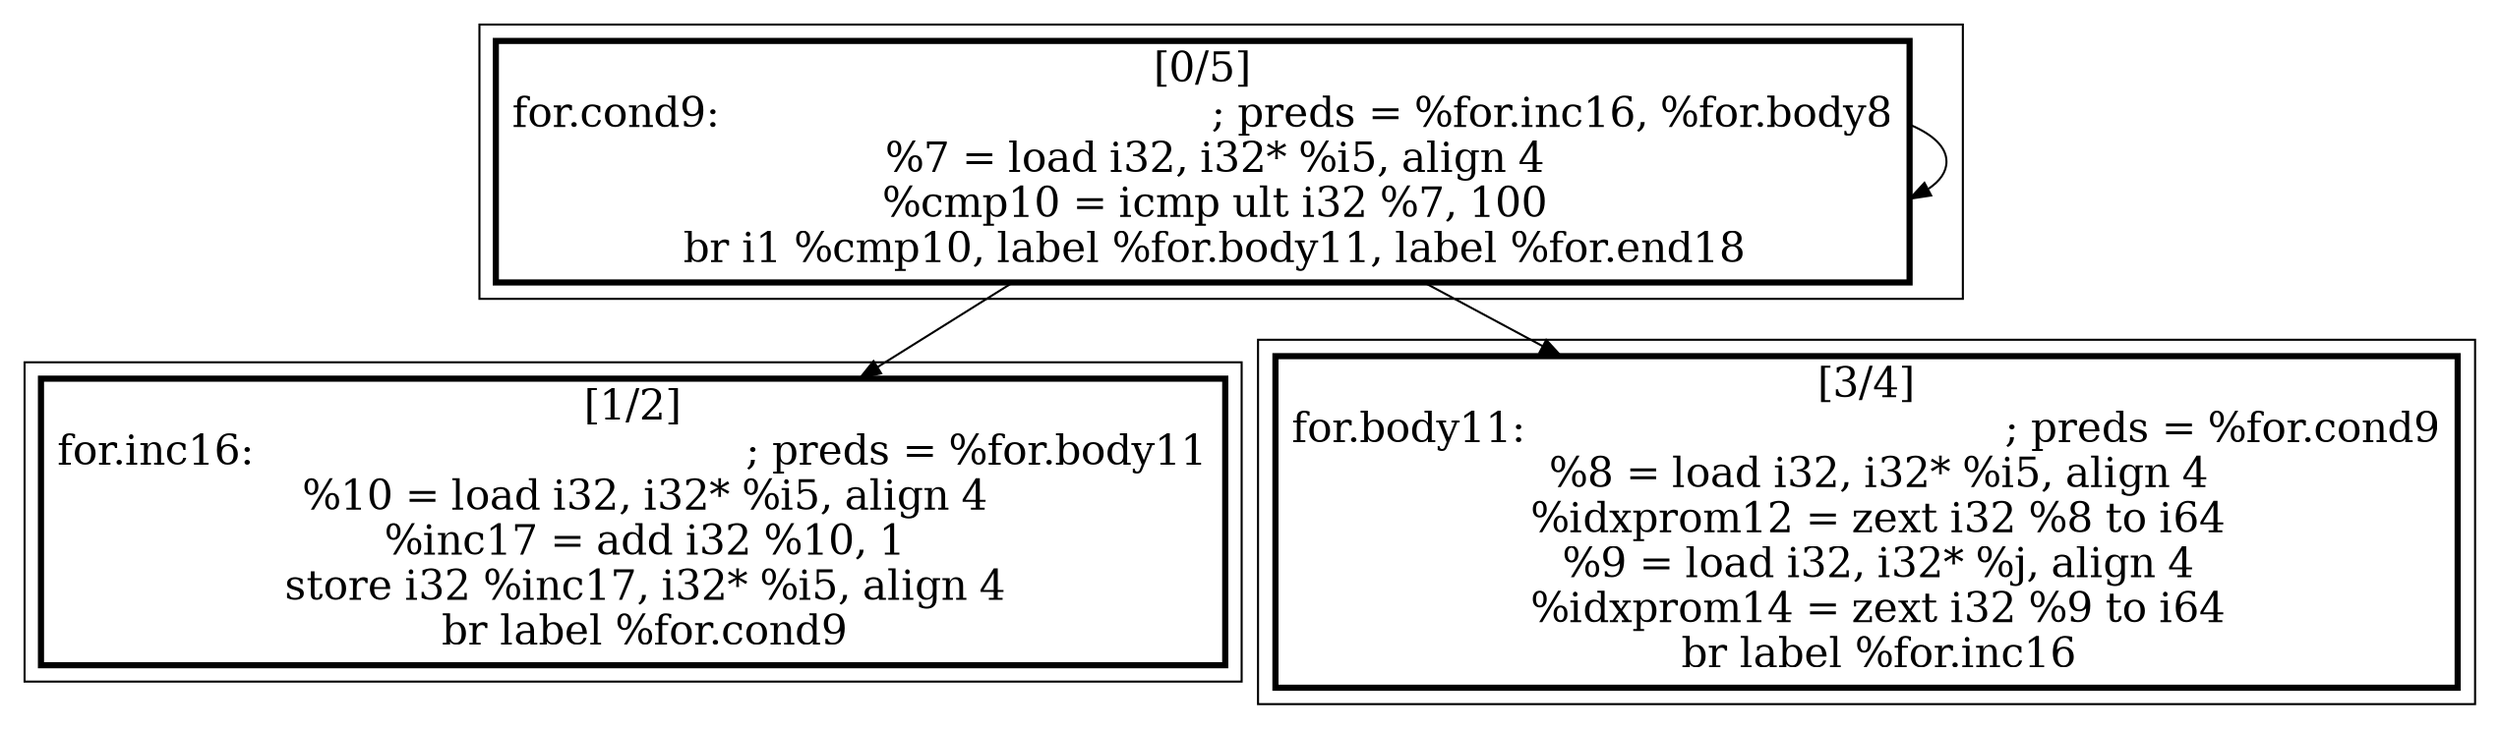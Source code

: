 
digraph G {



node268->node267 [ ]
node268->node268 [ ]
node268->node269 [ ]


subgraph cluster2 {


node269 [penwidth=3.0,fontsize=20,shape=rectangle,label="[3/4]
for.body11:                                       ; preds = %for.cond9
  %8 = load i32, i32* %i5, align 4
  %idxprom12 = zext i32 %8 to i64
  %9 = load i32, i32* %j, align 4
  %idxprom14 = zext i32 %9 to i64
  br label %for.inc16
" ]



}

subgraph cluster0 {


node267 [penwidth=3.0,fontsize=20,shape=rectangle,label="[1/2]
for.inc16:                                        ; preds = %for.body11
  %10 = load i32, i32* %i5, align 4
  %inc17 = add i32 %10, 1
  store i32 %inc17, i32* %i5, align 4
  br label %for.cond9
" ]



}

subgraph cluster1 {


node268 [penwidth=3.0,fontsize=20,shape=rectangle,label="[0/5]
for.cond9:                                        ; preds = %for.inc16, %for.body8
  %7 = load i32, i32* %i5, align 4
  %cmp10 = icmp ult i32 %7, 100
  br i1 %cmp10, label %for.body11, label %for.end18
" ]



}

}

